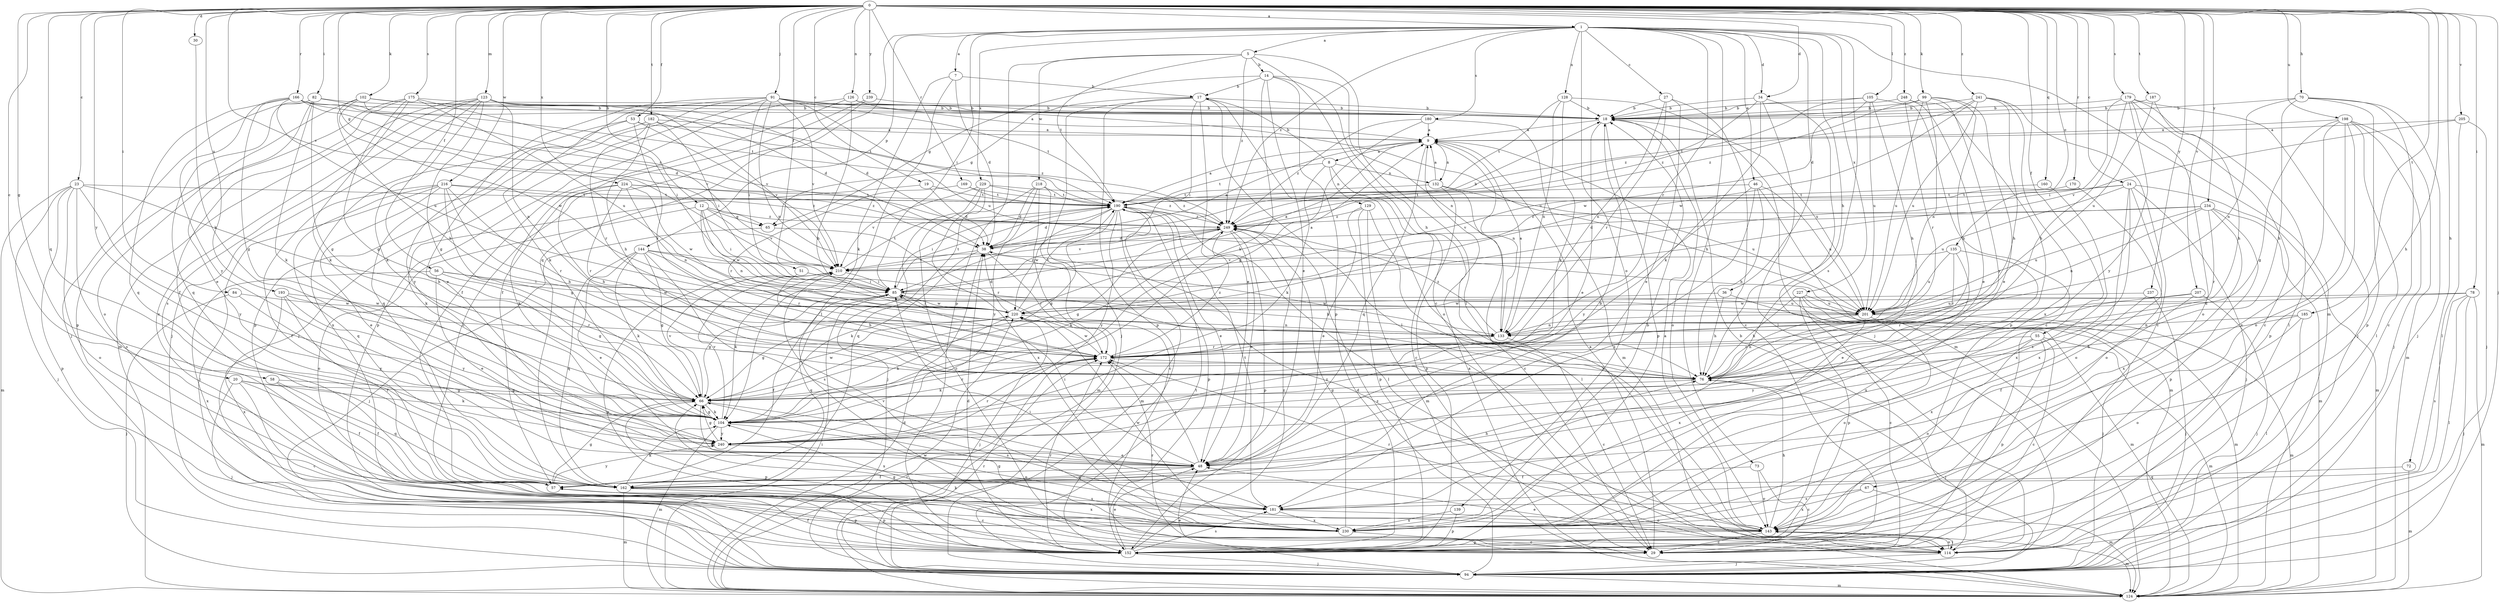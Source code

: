 strict digraph  {
0;
1;
5;
7;
8;
9;
12;
14;
17;
18;
19;
20;
23;
24;
27;
29;
30;
34;
36;
38;
46;
48;
51;
53;
55;
56;
57;
58;
65;
66;
67;
70;
72;
73;
76;
78;
82;
84;
85;
91;
94;
99;
102;
104;
105;
114;
123;
124;
126;
128;
129;
132;
133;
135;
139;
143;
144;
152;
160;
162;
166;
169;
170;
172;
175;
179;
180;
181;
182;
185;
187;
190;
193;
198;
201;
205;
207;
210;
216;
218;
220;
224;
227;
229;
230;
234;
237;
239;
240;
241;
248;
249;
0 -> 1  [label=a];
0 -> 12  [label=b];
0 -> 19  [label=c];
0 -> 20  [label=c];
0 -> 23  [label=c];
0 -> 24  [label=c];
0 -> 30  [label=d];
0 -> 34  [label=d];
0 -> 51  [label=f];
0 -> 53  [label=f];
0 -> 55  [label=f];
0 -> 56  [label=f];
0 -> 58  [label=g];
0 -> 65  [label=g];
0 -> 67  [label=h];
0 -> 70  [label=h];
0 -> 72  [label=h];
0 -> 78  [label=i];
0 -> 82  [label=i];
0 -> 84  [label=i];
0 -> 91  [label=j];
0 -> 94  [label=j];
0 -> 99  [label=k];
0 -> 102  [label=k];
0 -> 105  [label=l];
0 -> 123  [label=m];
0 -> 126  [label=n];
0 -> 135  [label=o];
0 -> 160  [label=q];
0 -> 162  [label=q];
0 -> 166  [label=r];
0 -> 169  [label=r];
0 -> 170  [label=r];
0 -> 175  [label=s];
0 -> 179  [label=s];
0 -> 182  [label=t];
0 -> 185  [label=t];
0 -> 187  [label=t];
0 -> 193  [label=u];
0 -> 198  [label=u];
0 -> 205  [label=v];
0 -> 207  [label=v];
0 -> 210  [label=v];
0 -> 216  [label=w];
0 -> 224  [label=x];
0 -> 234  [label=y];
0 -> 237  [label=y];
0 -> 239  [label=y];
0 -> 240  [label=y];
0 -> 241  [label=z];
0 -> 248  [label=z];
1 -> 5  [label=a];
1 -> 7  [label=a];
1 -> 27  [label=c];
1 -> 34  [label=d];
1 -> 36  [label=d];
1 -> 46  [label=e];
1 -> 73  [label=h];
1 -> 76  [label=h];
1 -> 85  [label=i];
1 -> 124  [label=m];
1 -> 128  [label=n];
1 -> 139  [label=o];
1 -> 144  [label=p];
1 -> 162  [label=q];
1 -> 172  [label=r];
1 -> 180  [label=s];
1 -> 181  [label=s];
1 -> 227  [label=x];
1 -> 229  [label=x];
1 -> 249  [label=z];
5 -> 14  [label=b];
5 -> 29  [label=c];
5 -> 114  [label=l];
5 -> 152  [label=p];
5 -> 190  [label=t];
5 -> 218  [label=w];
5 -> 249  [label=z];
7 -> 17  [label=b];
7 -> 38  [label=d];
7 -> 104  [label=k];
7 -> 114  [label=l];
8 -> 17  [label=b];
8 -> 29  [label=c];
8 -> 104  [label=k];
8 -> 129  [label=n];
8 -> 132  [label=n];
8 -> 190  [label=t];
9 -> 8  [label=a];
9 -> 132  [label=n];
9 -> 133  [label=n];
9 -> 162  [label=q];
12 -> 65  [label=g];
12 -> 85  [label=i];
12 -> 133  [label=n];
12 -> 143  [label=o];
12 -> 210  [label=v];
12 -> 220  [label=w];
12 -> 249  [label=z];
14 -> 17  [label=b];
14 -> 48  [label=e];
14 -> 65  [label=g];
14 -> 76  [label=h];
14 -> 104  [label=k];
14 -> 133  [label=n];
14 -> 152  [label=p];
17 -> 18  [label=b];
17 -> 48  [label=e];
17 -> 65  [label=g];
17 -> 85  [label=i];
17 -> 94  [label=j];
17 -> 114  [label=l];
17 -> 143  [label=o];
17 -> 152  [label=p];
18 -> 9  [label=a];
18 -> 48  [label=e];
18 -> 143  [label=o];
18 -> 152  [label=p];
18 -> 201  [label=u];
19 -> 38  [label=d];
19 -> 104  [label=k];
19 -> 190  [label=t];
20 -> 29  [label=c];
20 -> 57  [label=f];
20 -> 66  [label=g];
20 -> 94  [label=j];
20 -> 104  [label=k];
23 -> 76  [label=h];
23 -> 94  [label=j];
23 -> 124  [label=m];
23 -> 143  [label=o];
23 -> 152  [label=p];
23 -> 181  [label=s];
23 -> 190  [label=t];
23 -> 240  [label=y];
24 -> 94  [label=j];
24 -> 124  [label=m];
24 -> 143  [label=o];
24 -> 181  [label=s];
24 -> 190  [label=t];
24 -> 201  [label=u];
24 -> 210  [label=v];
24 -> 230  [label=x];
27 -> 18  [label=b];
27 -> 29  [label=c];
27 -> 48  [label=e];
27 -> 133  [label=n];
27 -> 172  [label=r];
29 -> 9  [label=a];
29 -> 66  [label=g];
30 -> 104  [label=k];
34 -> 18  [label=b];
34 -> 94  [label=j];
34 -> 104  [label=k];
34 -> 114  [label=l];
34 -> 249  [label=z];
36 -> 76  [label=h];
36 -> 124  [label=m];
36 -> 220  [label=w];
38 -> 9  [label=a];
38 -> 18  [label=b];
38 -> 104  [label=k];
38 -> 172  [label=r];
38 -> 210  [label=v];
46 -> 76  [label=h];
46 -> 124  [label=m];
46 -> 181  [label=s];
46 -> 190  [label=t];
46 -> 201  [label=u];
46 -> 240  [label=y];
48 -> 57  [label=f];
48 -> 85  [label=i];
48 -> 162  [label=q];
48 -> 172  [label=r];
51 -> 76  [label=h];
51 -> 85  [label=i];
53 -> 9  [label=a];
53 -> 172  [label=r];
53 -> 210  [label=v];
53 -> 230  [label=x];
53 -> 240  [label=y];
55 -> 29  [label=c];
55 -> 124  [label=m];
55 -> 143  [label=o];
55 -> 152  [label=p];
55 -> 172  [label=r];
55 -> 240  [label=y];
56 -> 48  [label=e];
56 -> 66  [label=g];
56 -> 85  [label=i];
56 -> 220  [label=w];
56 -> 230  [label=x];
57 -> 18  [label=b];
57 -> 66  [label=g];
57 -> 152  [label=p];
57 -> 181  [label=s];
57 -> 240  [label=y];
58 -> 57  [label=f];
58 -> 66  [label=g];
58 -> 162  [label=q];
65 -> 94  [label=j];
65 -> 172  [label=r];
66 -> 104  [label=k];
66 -> 152  [label=p];
66 -> 172  [label=r];
66 -> 181  [label=s];
66 -> 210  [label=v];
66 -> 220  [label=w];
66 -> 230  [label=x];
67 -> 124  [label=m];
67 -> 181  [label=s];
67 -> 230  [label=x];
70 -> 18  [label=b];
70 -> 29  [label=c];
70 -> 76  [label=h];
70 -> 94  [label=j];
70 -> 133  [label=n];
70 -> 152  [label=p];
72 -> 124  [label=m];
72 -> 162  [label=q];
73 -> 29  [label=c];
73 -> 57  [label=f];
73 -> 143  [label=o];
76 -> 66  [label=g];
76 -> 94  [label=j];
78 -> 94  [label=j];
78 -> 114  [label=l];
78 -> 124  [label=m];
78 -> 181  [label=s];
78 -> 201  [label=u];
78 -> 220  [label=w];
82 -> 18  [label=b];
82 -> 48  [label=e];
82 -> 66  [label=g];
82 -> 94  [label=j];
82 -> 104  [label=k];
82 -> 162  [label=q];
82 -> 190  [label=t];
84 -> 94  [label=j];
84 -> 220  [label=w];
84 -> 240  [label=y];
85 -> 9  [label=a];
85 -> 57  [label=f];
85 -> 66  [label=g];
85 -> 162  [label=q];
85 -> 190  [label=t];
85 -> 201  [label=u];
85 -> 220  [label=w];
85 -> 249  [label=z];
91 -> 9  [label=a];
91 -> 18  [label=b];
91 -> 48  [label=e];
91 -> 85  [label=i];
91 -> 94  [label=j];
91 -> 104  [label=k];
91 -> 133  [label=n];
91 -> 152  [label=p];
91 -> 190  [label=t];
91 -> 201  [label=u];
91 -> 210  [label=v];
94 -> 48  [label=e];
94 -> 124  [label=m];
94 -> 172  [label=r];
94 -> 190  [label=t];
94 -> 249  [label=z];
99 -> 18  [label=b];
99 -> 48  [label=e];
99 -> 76  [label=h];
99 -> 133  [label=n];
99 -> 201  [label=u];
99 -> 240  [label=y];
99 -> 249  [label=z];
102 -> 18  [label=b];
102 -> 38  [label=d];
102 -> 76  [label=h];
102 -> 143  [label=o];
102 -> 210  [label=v];
102 -> 220  [label=w];
104 -> 66  [label=g];
104 -> 124  [label=m];
104 -> 143  [label=o];
104 -> 210  [label=v];
104 -> 240  [label=y];
105 -> 18  [label=b];
105 -> 29  [label=c];
105 -> 76  [label=h];
105 -> 201  [label=u];
105 -> 220  [label=w];
105 -> 249  [label=z];
114 -> 18  [label=b];
114 -> 48  [label=e];
114 -> 94  [label=j];
114 -> 104  [label=k];
114 -> 143  [label=o];
114 -> 172  [label=r];
123 -> 18  [label=b];
123 -> 38  [label=d];
123 -> 66  [label=g];
123 -> 94  [label=j];
123 -> 104  [label=k];
123 -> 124  [label=m];
123 -> 133  [label=n];
123 -> 181  [label=s];
123 -> 210  [label=v];
123 -> 230  [label=x];
124 -> 9  [label=a];
124 -> 38  [label=d];
124 -> 85  [label=i];
124 -> 172  [label=r];
124 -> 220  [label=w];
126 -> 18  [label=b];
126 -> 57  [label=f];
126 -> 76  [label=h];
126 -> 152  [label=p];
126 -> 201  [label=u];
128 -> 18  [label=b];
128 -> 104  [label=k];
128 -> 124  [label=m];
128 -> 133  [label=n];
128 -> 190  [label=t];
129 -> 48  [label=e];
129 -> 114  [label=l];
129 -> 124  [label=m];
129 -> 152  [label=p];
129 -> 249  [label=z];
132 -> 9  [label=a];
132 -> 29  [label=c];
132 -> 152  [label=p];
132 -> 190  [label=t];
132 -> 201  [label=u];
133 -> 9  [label=a];
133 -> 29  [label=c];
133 -> 172  [label=r];
133 -> 249  [label=z];
135 -> 48  [label=e];
135 -> 172  [label=r];
135 -> 201  [label=u];
135 -> 210  [label=v];
135 -> 230  [label=x];
139 -> 152  [label=p];
139 -> 230  [label=x];
143 -> 9  [label=a];
143 -> 29  [label=c];
143 -> 38  [label=d];
143 -> 76  [label=h];
143 -> 114  [label=l];
143 -> 124  [label=m];
143 -> 152  [label=p];
143 -> 172  [label=r];
144 -> 48  [label=e];
144 -> 66  [label=g];
144 -> 76  [label=h];
144 -> 104  [label=k];
144 -> 162  [label=q];
144 -> 172  [label=r];
144 -> 181  [label=s];
144 -> 210  [label=v];
152 -> 38  [label=d];
152 -> 48  [label=e];
152 -> 57  [label=f];
152 -> 94  [label=j];
152 -> 172  [label=r];
152 -> 181  [label=s];
152 -> 249  [label=z];
160 -> 190  [label=t];
160 -> 230  [label=x];
162 -> 29  [label=c];
162 -> 76  [label=h];
162 -> 104  [label=k];
162 -> 124  [label=m];
162 -> 152  [label=p];
162 -> 230  [label=x];
166 -> 18  [label=b];
166 -> 38  [label=d];
166 -> 66  [label=g];
166 -> 162  [label=q];
166 -> 190  [label=t];
166 -> 201  [label=u];
166 -> 240  [label=y];
166 -> 249  [label=z];
169 -> 172  [label=r];
169 -> 190  [label=t];
169 -> 249  [label=z];
170 -> 143  [label=o];
170 -> 190  [label=t];
172 -> 76  [label=h];
172 -> 104  [label=k];
172 -> 220  [label=w];
172 -> 249  [label=z];
175 -> 18  [label=b];
175 -> 57  [label=f];
175 -> 66  [label=g];
175 -> 85  [label=i];
175 -> 104  [label=k];
175 -> 152  [label=p];
175 -> 201  [label=u];
179 -> 18  [label=b];
179 -> 29  [label=c];
179 -> 76  [label=h];
179 -> 85  [label=i];
179 -> 94  [label=j];
179 -> 114  [label=l];
179 -> 143  [label=o];
179 -> 240  [label=y];
180 -> 9  [label=a];
180 -> 66  [label=g];
180 -> 124  [label=m];
180 -> 249  [label=z];
181 -> 143  [label=o];
181 -> 190  [label=t];
181 -> 230  [label=x];
182 -> 9  [label=a];
182 -> 76  [label=h];
182 -> 85  [label=i];
182 -> 162  [label=q];
182 -> 172  [label=r];
182 -> 249  [label=z];
185 -> 76  [label=h];
185 -> 114  [label=l];
185 -> 133  [label=n];
185 -> 143  [label=o];
187 -> 18  [label=b];
187 -> 76  [label=h];
187 -> 201  [label=u];
190 -> 9  [label=a];
190 -> 38  [label=d];
190 -> 48  [label=e];
190 -> 66  [label=g];
190 -> 85  [label=i];
190 -> 114  [label=l];
190 -> 124  [label=m];
190 -> 152  [label=p];
190 -> 220  [label=w];
190 -> 240  [label=y];
190 -> 249  [label=z];
193 -> 57  [label=f];
193 -> 172  [label=r];
193 -> 220  [label=w];
193 -> 230  [label=x];
193 -> 240  [label=y];
198 -> 9  [label=a];
198 -> 66  [label=g];
198 -> 94  [label=j];
198 -> 114  [label=l];
198 -> 124  [label=m];
198 -> 143  [label=o];
198 -> 152  [label=p];
198 -> 230  [label=x];
201 -> 76  [label=h];
201 -> 124  [label=m];
201 -> 133  [label=n];
201 -> 143  [label=o];
201 -> 230  [label=x];
205 -> 9  [label=a];
205 -> 94  [label=j];
205 -> 114  [label=l];
205 -> 210  [label=v];
207 -> 57  [label=f];
207 -> 94  [label=j];
207 -> 172  [label=r];
207 -> 201  [label=u];
210 -> 85  [label=i];
210 -> 104  [label=k];
210 -> 152  [label=p];
210 -> 190  [label=t];
216 -> 48  [label=e];
216 -> 57  [label=f];
216 -> 66  [label=g];
216 -> 76  [label=h];
216 -> 94  [label=j];
216 -> 162  [label=q];
216 -> 172  [label=r];
216 -> 190  [label=t];
216 -> 249  [label=z];
218 -> 29  [label=c];
218 -> 38  [label=d];
218 -> 124  [label=m];
218 -> 162  [label=q];
218 -> 190  [label=t];
218 -> 240  [label=y];
220 -> 9  [label=a];
220 -> 38  [label=d];
220 -> 66  [label=g];
220 -> 85  [label=i];
220 -> 94  [label=j];
220 -> 104  [label=k];
220 -> 133  [label=n];
220 -> 190  [label=t];
224 -> 76  [label=h];
224 -> 104  [label=k];
224 -> 133  [label=n];
224 -> 172  [label=r];
224 -> 190  [label=t];
224 -> 220  [label=w];
224 -> 249  [label=z];
227 -> 29  [label=c];
227 -> 76  [label=h];
227 -> 94  [label=j];
227 -> 124  [label=m];
227 -> 152  [label=p];
227 -> 201  [label=u];
229 -> 29  [label=c];
229 -> 94  [label=j];
229 -> 190  [label=t];
229 -> 210  [label=v];
229 -> 230  [label=x];
229 -> 249  [label=z];
230 -> 18  [label=b];
230 -> 29  [label=c];
230 -> 66  [label=g];
230 -> 85  [label=i];
230 -> 210  [label=v];
230 -> 220  [label=w];
230 -> 249  [label=z];
234 -> 38  [label=d];
234 -> 124  [label=m];
234 -> 133  [label=n];
234 -> 152  [label=p];
234 -> 172  [label=r];
234 -> 201  [label=u];
234 -> 230  [label=x];
234 -> 249  [label=z];
237 -> 94  [label=j];
237 -> 220  [label=w];
237 -> 230  [label=x];
239 -> 18  [label=b];
239 -> 29  [label=c];
239 -> 57  [label=f];
240 -> 48  [label=e];
240 -> 66  [label=g];
240 -> 172  [label=r];
241 -> 18  [label=b];
241 -> 29  [label=c];
241 -> 76  [label=h];
241 -> 190  [label=t];
241 -> 201  [label=u];
241 -> 220  [label=w];
241 -> 230  [label=x];
248 -> 18  [label=b];
248 -> 48  [label=e];
248 -> 152  [label=p];
248 -> 172  [label=r];
249 -> 38  [label=d];
249 -> 48  [label=e];
249 -> 66  [label=g];
249 -> 104  [label=k];
249 -> 152  [label=p];
249 -> 210  [label=v];
}
